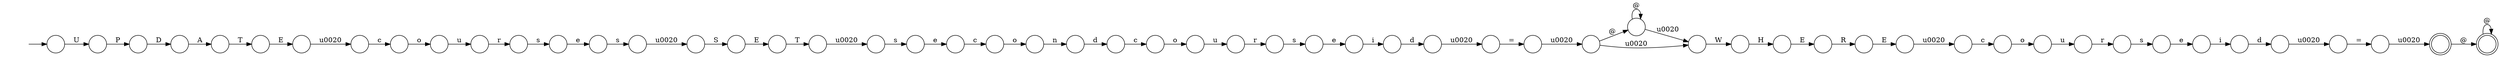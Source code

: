 digraph Automaton {
  rankdir = LR;
  0 [shape=circle,label=""];
  0 -> 24 [label="e"]
  1 [shape=circle,label=""];
  1 -> 3 [label="\u0020"]
  2 [shape=circle,label=""];
  2 -> 22 [label="c"]
  3 [shape=doublecircle,label=""];
  3 -> 7 [label="@"]
  4 [shape=circle,label=""];
  4 -> 37 [label="s"]
  5 [shape=circle,label=""];
  5 -> 32 [label="\u0020"]
  6 [shape=circle,label=""];
  6 -> 38 [label="e"]
  7 [shape=doublecircle,label=""];
  7 -> 7 [label="@"]
  8 [shape=circle,label=""];
  8 -> 9 [label="E"]
  9 [shape=circle,label=""];
  9 -> 49 [label="\u0020"]
  10 [shape=circle,label=""];
  10 -> 45 [label="i"]
  11 [shape=circle,label=""];
  11 -> 35 [label="r"]
  12 [shape=circle,label=""];
  12 -> 43 [label="d"]
  13 [shape=circle,label=""];
  13 -> 50 [label="T"]
  14 [shape=circle,label=""];
  14 -> 48 [label="o"]
  15 [shape=circle,label=""];
  15 -> 6 [label="s"]
  16 [shape=circle,label=""];
  16 -> 5 [label="="]
  17 [shape=circle,label=""];
  17 -> 31 [label="n"]
  18 [shape=circle,label=""];
  18 -> 52 [label="r"]
  19 [shape=circle,label=""];
  19 -> 1 [label="="]
  20 [shape=circle,label=""];
  20 -> 33 [label="H"]
  21 [shape=circle,label=""];
  21 -> 34 [label="P"]
  22 [shape=circle,label=""];
  22 -> 25 [label="o"]
  23 [shape=circle,label=""];
  23 -> 17 [label="o"]
  24 [shape=circle,label=""];
  24 -> 12 [label="i"]
  25 [shape=circle,label=""];
  25 -> 26 [label="u"]
  26 [shape=circle,label=""];
  26 -> 54 [label="r"]
  27 [shape=circle,label=""];
  27 -> 13 [label="A"]
  28 [shape=circle,label=""];
  28 -> 28 [label="@"]
  28 -> 41 [label="\u0020"]
  29 [shape=circle,label=""];
  29 -> 10 [label="e"]
  30 [shape=circle,label=""];
  30 -> 14 [label="c"]
  31 [shape=circle,label=""];
  31 -> 30 [label="d"]
  32 [shape=circle,label=""];
  32 -> 28 [label="@"]
  32 -> 41 [label="\u0020"]
  33 [shape=circle,label=""];
  33 -> 42 [label="E"]
  34 [shape=circle,label=""];
  34 -> 27 [label="D"]
  35 [shape=circle,label=""];
  35 -> 0 [label="s"]
  36 [shape=circle,label=""];
  36 -> 55 [label="T"]
  37 [shape=circle,label=""];
  37 -> 47 [label="\u0020"]
  38 [shape=circle,label=""];
  38 -> 23 [label="c"]
  39 [shape=circle,label=""];
  39 -> 4 [label="e"]
  40 [shape=circle,label=""];
  initial [shape=plaintext,label=""];
  initial -> 40
  40 -> 21 [label="U"]
  41 [shape=circle,label=""];
  41 -> 20 [label="W"]
  42 [shape=circle,label=""];
  42 -> 8 [label="R"]
  43 [shape=circle,label=""];
  43 -> 16 [label="\u0020"]
  44 [shape=circle,label=""];
  44 -> 36 [label="E"]
  45 [shape=circle,label=""];
  45 -> 46 [label="d"]
  46 [shape=circle,label=""];
  46 -> 19 [label="\u0020"]
  47 [shape=circle,label=""];
  47 -> 44 [label="S"]
  48 [shape=circle,label=""];
  48 -> 11 [label="u"]
  49 [shape=circle,label=""];
  49 -> 51 [label="c"]
  50 [shape=circle,label=""];
  50 -> 53 [label="E"]
  51 [shape=circle,label=""];
  51 -> 56 [label="o"]
  52 [shape=circle,label=""];
  52 -> 29 [label="s"]
  53 [shape=circle,label=""];
  53 -> 2 [label="\u0020"]
  54 [shape=circle,label=""];
  54 -> 39 [label="s"]
  55 [shape=circle,label=""];
  55 -> 15 [label="\u0020"]
  56 [shape=circle,label=""];
  56 -> 18 [label="u"]
}
